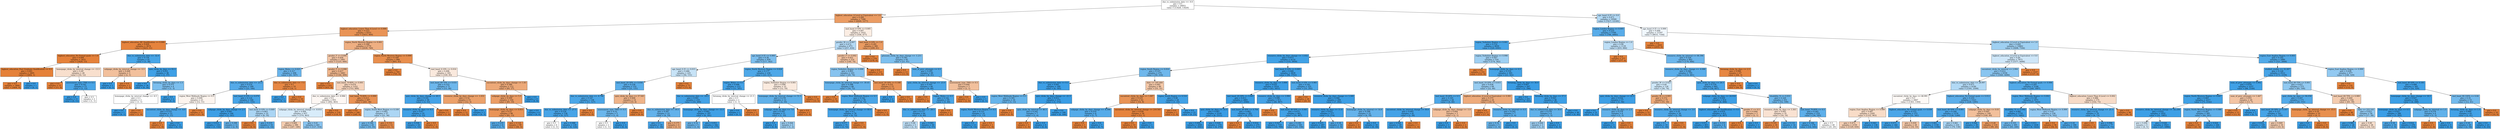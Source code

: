 digraph Tree {
node [shape=box, style="filled", color="black"] ;
0 [label="due_vs_submission_date <= -0.0\ngini = 0.5\nsamples = 26852\nvalue = [13426, 13426]", fillcolor="#e5813900"] ;
1 [label="highest_education_A Level or Equivalent <= 1.0\ngini = 0.289\nsamples = 7286\nvalue = [6009, 1277]", fillcolor="#e58139c9"] ;
0 -> 1 [labeldistance=2.5, labelangle=45, headlabel="True"] ;
2 [label="highest_education_Lower Than A Level <= 0.999\ngini = 0.223\nsamples = 6253\nvalue = [5453, 800]", fillcolor="#e58139da"] ;
1 -> 2 ;
3 [label="highest_education_HE Qualification <= 0.999\ngini = 0.029\nsamples = 3474\nvalue = [3423, 51]", fillcolor="#e58139fb"] ;
2 -> 3 ;
4 [label="highest_education_No Formal quals <= 1.0\ngini = 0.008\nsamples = 3433\nvalue = [3420, 13]", fillcolor="#e58139fe"] ;
3 -> 4 ;
5 [label="highest_education_Post Graduate Qualification <= 0.5\ngini = 0.001\nsamples = 3405\nvalue = [3404, 1]", fillcolor="#e58139ff"] ;
4 -> 5 ;
6 [label="gini = 0.0\nsamples = 3404\nvalue = [3404, 0]", fillcolor="#e58139ff"] ;
5 -> 6 ;
7 [label="gini = 0.0\nsamples = 1\nvalue = [0, 1]", fillcolor="#399de5ff"] ;
5 -> 7 ;
8 [label="homepage_clicks_by_interval_change <= -13.5\ngini = 0.49\nsamples = 28\nvalue = [16, 12]", fillcolor="#e5813940"] ;
4 -> 8 ;
9 [label="gini = 0.0\nsamples = 15\nvalue = [15, 0]", fillcolor="#e58139ff"] ;
8 -> 9 ;
10 [label="assessment_type_CMA <= 0.5\ngini = 0.142\nsamples = 13\nvalue = [1, 12]", fillcolor="#399de5ea"] ;
8 -> 10 ;
11 [label="gini = 0.0\nsamples = 11\nvalue = [0, 11]", fillcolor="#399de5ff"] ;
10 -> 11 ;
12 [label="gini = 0.5\nsamples = 2\nvalue = [1, 1]", fillcolor="#e5813900"] ;
10 -> 12 ;
13 [label="due_vs_submission_date <= -32.0\ngini = 0.136\nsamples = 41\nvalue = [3, 38]", fillcolor="#399de5eb"] ;
3 -> 13 ;
14 [label="subpage_clicks_by_interval_change <= -5.5\ngini = 0.444\nsamples = 3\nvalue = [2, 1]", fillcolor="#e581397f"] ;
13 -> 14 ;
15 [label="gini = 0.0\nsamples = 1\nvalue = [0, 1]", fillcolor="#399de5ff"] ;
14 -> 15 ;
16 [label="gini = 0.0\nsamples = 2\nvalue = [2, 0]", fillcolor="#e58139ff"] ;
14 -> 16 ;
17 [label="quiz_clicks_by_days <= 93.5\ngini = 0.051\nsamples = 38\nvalue = [1, 37]", fillcolor="#399de5f8"] ;
13 -> 17 ;
18 [label="gini = 0.0\nsamples = 34\nvalue = [0, 34]", fillcolor="#399de5ff"] ;
17 -> 18 ;
19 [label="forumng_clicks_by_days <= 1.5\ngini = 0.375\nsamples = 4\nvalue = [1, 3]", fillcolor="#399de5aa"] ;
17 -> 19 ;
20 [label="homepage_clicks_by_interval_change <= -6.5\ngini = 0.5\nsamples = 2\nvalue = [1, 1]", fillcolor="#e5813900"] ;
19 -> 20 ;
21 [label="gini = 0.0\nsamples = 1\nvalue = [0, 1]", fillcolor="#399de5ff"] ;
20 -> 21 ;
22 [label="gini = 0.0\nsamples = 1\nvalue = [1, 0]", fillcolor="#e58139ff"] ;
20 -> 22 ;
23 [label="gini = 0.0\nsamples = 2\nvalue = [0, 2]", fillcolor="#399de5ff"] ;
19 -> 23 ;
24 [label="region_North Western Region <= 0.001\ngini = 0.394\nsamples = 2779\nvalue = [2030, 749]", fillcolor="#e58139a1"] ;
2 -> 24 ;
25 [label="gender_F <= 0.004\ngini = 0.456\nsamples = 1891\nvalue = [1225, 666]", fillcolor="#e5813974"] ;
24 -> 25 ;
26 [label="region_Wales <= 0.025\ngini = 0.317\nsamples = 208\nvalue = [41, 167]", fillcolor="#399de5c0"] ;
25 -> 26 ;
27 [label="due_vs_submission_date <= -23.5\ngini = 0.214\nsamples = 189\nvalue = [23, 166]", fillcolor="#399de5dc"] ;
26 -> 27 ;
28 [label="region_West Midlands Region <= 0.5\ngini = 0.499\nsamples = 23\nvalue = [12, 11]", fillcolor="#e5813915"] ;
27 -> 28 ;
29 [label="oucontent_clicks_by_days_change <= -4.0\ngini = 0.153\nsamples = 12\nvalue = [1, 11]", fillcolor="#399de5e8"] ;
28 -> 29 ;
30 [label="gini = 0.0\nsamples = 1\nvalue = [1, 0]", fillcolor="#e58139ff"] ;
29 -> 30 ;
31 [label="gini = 0.0\nsamples = 11\nvalue = [0, 11]", fillcolor="#399de5ff"] ;
29 -> 31 ;
32 [label="gini = 0.0\nsamples = 11\nvalue = [11, 0]", fillcolor="#e58139ff"] ;
28 -> 32 ;
33 [label="imd_band_0-10% <= 0.078\ngini = 0.124\nsamples = 166\nvalue = [11, 155]", fillcolor="#399de5ed"] ;
27 -> 33 ;
34 [label="subpage_clicks_by_days_change <= 2.5\ngini = 0.041\nsamples = 144\nvalue = [3, 141]", fillcolor="#399de5fa"] ;
33 -> 34 ;
35 [label="gini = 0.015\nsamples = 133\nvalue = [1, 132]", fillcolor="#399de5fd"] ;
34 -> 35 ;
36 [label="gini = 0.298\nsamples = 11\nvalue = [2, 9]", fillcolor="#399de5c6"] ;
34 -> 36 ;
37 [label="imd_band_0-10% <= 0.849\ngini = 0.463\nsamples = 22\nvalue = [8, 14]", fillcolor="#399de56d"] ;
33 -> 37 ;
38 [label="gini = 0.0\nsamples = 6\nvalue = [6, 0]", fillcolor="#e58139ff"] ;
37 -> 38 ;
39 [label="gini = 0.219\nsamples = 16\nvalue = [2, 14]", fillcolor="#399de5db"] ;
37 -> 39 ;
40 [label="due_vs_submission_date <= -7.5\ngini = 0.1\nsamples = 19\nvalue = [18, 1]", fillcolor="#e58139f1"] ;
26 -> 40 ;
41 [label="gini = 0.0\nsamples = 1\nvalue = [0, 1]", fillcolor="#399de5ff"] ;
40 -> 41 ;
42 [label="gini = 0.0\nsamples = 18\nvalue = [18, 0]", fillcolor="#e58139ff"] ;
40 -> 42 ;
43 [label="gender_F <= 0.998\ngini = 0.417\nsamples = 1683\nvalue = [1184, 499]", fillcolor="#e5813994"] ;
25 -> 43 ;
44 [label="gini = 0.0\nsamples = 431\nvalue = [431, 0]", fillcolor="#e58139ff"] ;
43 -> 44 ;
45 [label="imd_band_70-80% <= 0.001\ngini = 0.479\nsamples = 1252\nvalue = [753, 499]", fillcolor="#e5813956"] ;
43 -> 45 ;
46 [label="due_vs_submission_date <= -0.984\ngini = 0.5\nsamples = 955\nvalue = [492, 463]", fillcolor="#e581390f"] ;
45 -> 46 ;
47 [label="subpage_clicks_by_interval_change <= -0.014\ngini = 0.494\nsamples = 837\nvalue = [374, 463]", fillcolor="#399de531"] ;
46 -> 47 ;
48 [label="gini = 0.469\nsamples = 396\nvalue = [247, 149]", fillcolor="#e5813965"] ;
47 -> 48 ;
49 [label="gini = 0.41\nsamples = 441\nvalue = [127, 314]", fillcolor="#399de598"] ;
47 -> 49 ;
50 [label="gini = 0.0\nsamples = 118\nvalue = [118, 0]", fillcolor="#e58139ff"] ;
46 -> 50 ;
51 [label="imd_band_70-80% <= 0.999\ngini = 0.213\nsamples = 297\nvalue = [261, 36]", fillcolor="#e58139dc"] ;
45 -> 51 ;
52 [label="gini = 0.0\nsamples = 240\nvalue = [240, 0]", fillcolor="#e58139ff"] ;
51 -> 52 ;
53 [label="region_South West Region <= 0.109\ngini = 0.465\nsamples = 57\nvalue = [21, 36]", fillcolor="#399de56a"] ;
51 -> 53 ;
54 [label="gini = 0.346\nsamples = 45\nvalue = [10, 35]", fillcolor="#399de5b6"] ;
53 -> 54 ;
55 [label="gini = 0.153\nsamples = 12\nvalue = [11, 1]", fillcolor="#e58139e8"] ;
53 -> 55 ;
56 [label="region_North Western Region <= 0.999\ngini = 0.169\nsamples = 888\nvalue = [805, 83]", fillcolor="#e58139e5"] ;
24 -> 56 ;
57 [label="gini = 0.0\nsamples = 705\nvalue = [705, 0]", fillcolor="#e58139ff"] ;
56 -> 57 ;
58 [label="imd_band_0-10% <= 0.016\ngini = 0.496\nsamples = 183\nvalue = [100, 83]", fillcolor="#e581392b"] ;
56 -> 58 ;
59 [label="imd_band_60-70% <= 0.031\ngini = 0.333\nsamples = 71\nvalue = [15, 56]", fillcolor="#399de5bb"] ;
58 -> 59 ;
60 [label="quiz_clicks_by_days_change <= 49.5\ngini = 0.101\nsamples = 56\nvalue = [3, 53]", fillcolor="#399de5f1"] ;
59 -> 60 ;
61 [label="resource_clicks_by_days <= 9.5\ngini = 0.07\nsamples = 55\nvalue = [2, 53]", fillcolor="#399de5f5"] ;
60 -> 61 ;
62 [label="gini = 0.036\nsamples = 54\nvalue = [1, 53]", fillcolor="#399de5fa"] ;
61 -> 62 ;
63 [label="gini = 0.0\nsamples = 1\nvalue = [1, 0]", fillcolor="#e58139ff"] ;
61 -> 63 ;
64 [label="gini = 0.0\nsamples = 1\nvalue = [1, 0]", fillcolor="#e58139ff"] ;
60 -> 64 ;
65 [label="resource_clicks_by_days_change <= -1.031\ngini = 0.32\nsamples = 15\nvalue = [12, 3]", fillcolor="#e58139bf"] ;
59 -> 65 ;
66 [label="gini = 0.0\nsamples = 12\nvalue = [12, 0]", fillcolor="#e58139ff"] ;
65 -> 66 ;
67 [label="gini = 0.0\nsamples = 3\nvalue = [0, 3]", fillcolor="#399de5ff"] ;
65 -> 67 ;
68 [label="oucontent_clicks_by_days_change <= 1.83\ngini = 0.366\nsamples = 112\nvalue = [85, 27]", fillcolor="#e58139ae"] ;
58 -> 68 ;
69 [label="subpage_clicks_by_days <= 5.5\ngini = 0.299\nsamples = 104\nvalue = [85, 19]", fillcolor="#e58139c6"] ;
68 -> 69 ;
70 [label="homepage_clicks_by_days <= 0.015\ngini = 0.23\nsamples = 98\nvalue = [85, 13]", fillcolor="#e58139d8"] ;
69 -> 70 ;
71 [label="gini = 0.219\nsamples = 8\nvalue = [1, 7]", fillcolor="#399de5db"] ;
70 -> 71 ;
72 [label="gini = 0.124\nsamples = 90\nvalue = [84, 6]", fillcolor="#e58139ed"] ;
70 -> 72 ;
73 [label="gini = 0.0\nsamples = 6\nvalue = [0, 6]", fillcolor="#399de5ff"] ;
69 -> 73 ;
74 [label="gini = 0.0\nsamples = 8\nvalue = [0, 8]", fillcolor="#399de5ff"] ;
68 -> 74 ;
75 [label="imd_band_0-10% <= 0.005\ngini = 0.497\nsamples = 1033\nvalue = [556, 477]", fillcolor="#e5813924"] ;
1 -> 75 ;
76 [label="gender_M <= 0.007\ngini = 0.472\nsamples = 673\nvalue = [257, 416]", fillcolor="#399de561"] ;
75 -> 76 ;
77 [label="age_band_0-35 <= 0.995\ngini = 0.38\nsamples = 459\nvalue = [117, 342]", fillcolor="#399de5a8"] ;
76 -> 77 ;
78 [label="age_band_0-35 <= 0.015\ngini = 0.486\nsamples = 225\nvalue = [94, 131]", fillcolor="#399de548"] ;
77 -> 78 ;
79 [label="imd_band_20-30% <= 0.056\ngini = 0.238\nsamples = 152\nvalue = [21, 131]", fillcolor="#399de5d6"] ;
78 -> 79 ;
80 [label="due_vs_submission_date <= -0.794\ngini = 0.147\nsamples = 138\nvalue = [11, 127]", fillcolor="#399de5e9"] ;
79 -> 80 ;
81 [label="due_vs_submission_date <= -27.5\ngini = 0.124\nsamples = 136\nvalue = [9, 127]", fillcolor="#399de5ed"] ;
80 -> 81 ;
82 [label="gini = 0.5\nsamples = 6\nvalue = [3, 3]", fillcolor="#e5813900"] ;
81 -> 82 ;
83 [label="gini = 0.088\nsamples = 130\nvalue = [6, 124]", fillcolor="#399de5f3"] ;
81 -> 83 ;
84 [label="gini = 0.0\nsamples = 2\nvalue = [2, 0]", fillcolor="#e58139ff"] ;
80 -> 84 ;
85 [label="quiz_clicks_by_days <= 37.545\ngini = 0.408\nsamples = 14\nvalue = [10, 4]", fillcolor="#e5813999"] ;
79 -> 85 ;
86 [label="assessment_type_TMA <= 0.5\ngini = 0.32\nsamples = 5\nvalue = [1, 4]", fillcolor="#399de5bf"] ;
85 -> 86 ;
87 [label="gini = 0.5\nsamples = 2\nvalue = [1, 1]", fillcolor="#e5813900"] ;
86 -> 87 ;
88 [label="gini = 0.0\nsamples = 3\nvalue = [0, 3]", fillcolor="#399de5ff"] ;
86 -> 88 ;
89 [label="gini = 0.0\nsamples = 9\nvalue = [9, 0]", fillcolor="#e58139ff"] ;
85 -> 89 ;
90 [label="gini = 0.0\nsamples = 73\nvalue = [73, 0]", fillcolor="#e58139ff"] ;
78 -> 90 ;
91 [label="region_North Western Region <= 0.024\ngini = 0.177\nsamples = 234\nvalue = [23, 211]", fillcolor="#399de5e3"] ;
77 -> 91 ;
92 [label="region_Wales <= 0.5\ngini = 0.098\nsamples = 212\nvalue = [11, 201]", fillcolor="#399de5f1"] ;
91 -> 92 ;
93 [label="due_vs_submission_date <= -16.5\ngini = 0.091\nsamples = 210\nvalue = [10, 200]", fillcolor="#399de5f2"] ;
92 -> 93 ;
94 [label="due_vs_submission_date <= -19.5\ngini = 0.287\nsamples = 23\nvalue = [4, 19]", fillcolor="#399de5c9"] ;
93 -> 94 ;
95 [label="gini = 0.1\nsamples = 19\nvalue = [1, 18]", fillcolor="#399de5f1"] ;
94 -> 95 ;
96 [label="gini = 0.375\nsamples = 4\nvalue = [3, 1]", fillcolor="#e58139aa"] ;
94 -> 96 ;
97 [label="homepage_clicks_by_days_change <= -13.5\ngini = 0.062\nsamples = 187\nvalue = [6, 181]", fillcolor="#399de5f7"] ;
93 -> 97 ;
98 [label="gini = 0.32\nsamples = 5\nvalue = [1, 4]", fillcolor="#399de5bf"] ;
97 -> 98 ;
99 [label="gini = 0.053\nsamples = 182\nvalue = [5, 177]", fillcolor="#399de5f8"] ;
97 -> 99 ;
100 [label="forumng_clicks_by_interval_change <= 21.5\ngini = 0.5\nsamples = 2\nvalue = [1, 1]", fillcolor="#e5813900"] ;
92 -> 100 ;
101 [label="gini = 0.0\nsamples = 1\nvalue = [0, 1]", fillcolor="#399de5ff"] ;
100 -> 101 ;
102 [label="gini = 0.0\nsamples = 1\nvalue = [1, 0]", fillcolor="#e58139ff"] ;
100 -> 102 ;
103 [label="region_Yorkshire Region <= 0.001\ngini = 0.496\nsamples = 22\nvalue = [12, 10]", fillcolor="#e581392a"] ;
91 -> 103 ;
104 [label="homepage_clicks_by_interval_change <= 51.5\ngini = 0.278\nsamples = 12\nvalue = [2, 10]", fillcolor="#399de5cc"] ;
103 -> 104 ;
105 [label="subpage_clicks_by_days <= 7.0\ngini = 0.165\nsamples = 11\nvalue = [1, 10]", fillcolor="#399de5e6"] ;
104 -> 105 ;
106 [label="gini = 0.0\nsamples = 8\nvalue = [0, 8]", fillcolor="#399de5ff"] ;
105 -> 106 ;
107 [label="gini = 0.444\nsamples = 3\nvalue = [1, 2]", fillcolor="#399de57f"] ;
105 -> 107 ;
108 [label="gini = 0.0\nsamples = 1\nvalue = [1, 0]", fillcolor="#e58139ff"] ;
104 -> 108 ;
109 [label="gini = 0.0\nsamples = 10\nvalue = [10, 0]", fillcolor="#e58139ff"] ;
103 -> 109 ;
110 [label="gender_F <= 0.002\ngini = 0.452\nsamples = 214\nvalue = [140, 74]", fillcolor="#e5813978"] ;
76 -> 110 ;
111 [label="region_Yorkshire Region <= 0.006\ngini = 0.405\nsamples = 103\nvalue = [29, 74]", fillcolor="#399de59b"] ;
110 -> 111 ;
112 [label="homepage_clicks_by_interval_change <= -30.45\ngini = 0.298\nsamples = 88\nvalue = [16, 72]", fillcolor="#399de5c6"] ;
111 -> 112 ;
113 [label="gini = 0.0\nsamples = 10\nvalue = [10, 0]", fillcolor="#e58139ff"] ;
112 -> 113 ;
114 [label="region_West Midlands Region <= 0.5\ngini = 0.142\nsamples = 78\nvalue = [6, 72]", fillcolor="#399de5ea"] ;
112 -> 114 ;
115 [label="homepage_clicks_by_interval_change <= 60.0\ngini = 0.1\nsamples = 76\nvalue = [4, 72]", fillcolor="#399de5f1"] ;
114 -> 115 ;
116 [label="gini = 0.077\nsamples = 75\nvalue = [3, 72]", fillcolor="#399de5f4"] ;
115 -> 116 ;
117 [label="gini = 0.0\nsamples = 1\nvalue = [1, 0]", fillcolor="#e58139ff"] ;
115 -> 117 ;
118 [label="gini = 0.0\nsamples = 2\nvalue = [2, 0]", fillcolor="#e58139ff"] ;
114 -> 118 ;
119 [label="imd_band_20-30% <= 0.188\ngini = 0.231\nsamples = 15\nvalue = [13, 2]", fillcolor="#e58139d8"] ;
111 -> 119 ;
120 [label="gini = 0.0\nsamples = 2\nvalue = [0, 2]", fillcolor="#399de5ff"] ;
119 -> 120 ;
121 [label="gini = 0.0\nsamples = 13\nvalue = [13, 0]", fillcolor="#e58139ff"] ;
119 -> 121 ;
122 [label="gini = 0.0\nsamples = 111\nvalue = [111, 0]", fillcolor="#e58139ff"] ;
110 -> 122 ;
123 [label="imd_band_0-10% <= 1.0\ngini = 0.281\nsamples = 360\nvalue = [299, 61]", fillcolor="#e58139cb"] ;
75 -> 123 ;
124 [label="gini = 0.0\nsamples = 278\nvalue = [278, 0]", fillcolor="#e58139ff"] ;
123 -> 124 ;
125 [label="glossary_clicks_by_days_change <= -1.211\ngini = 0.381\nsamples = 82\nvalue = [21, 61]", fillcolor="#399de5a7"] ;
123 -> 125 ;
126 [label="gini = 0.0\nsamples = 13\nvalue = [13, 0]", fillcolor="#e58139ff"] ;
125 -> 126 ;
127 [label="num_of_prev_attempts <= 0.5\ngini = 0.205\nsamples = 69\nvalue = [8, 61]", fillcolor="#399de5de"] ;
125 -> 127 ;
128 [label="quiz_clicks_by_interval_change <= -23.0\ngini = 0.165\nsamples = 66\nvalue = [6, 60]", fillcolor="#399de5e6"] ;
127 -> 128 ;
129 [label="gini = 0.0\nsamples = 1\nvalue = [1, 0]", fillcolor="#e58139ff"] ;
128 -> 129 ;
130 [label="region_Wales <= 0.5\ngini = 0.142\nsamples = 65\nvalue = [5, 60]", fillcolor="#399de5ea"] ;
128 -> 130 ;
131 [label="due_vs_submission_date <= -26.5\ngini = 0.117\nsamples = 64\nvalue = [4, 60]", fillcolor="#399de5ee"] ;
130 -> 131 ;
132 [label="gini = 0.48\nsamples = 5\nvalue = [2, 3]", fillcolor="#399de555"] ;
131 -> 132 ;
133 [label="gini = 0.065\nsamples = 59\nvalue = [2, 57]", fillcolor="#399de5f6"] ;
131 -> 133 ;
134 [label="gini = 0.0\nsamples = 1\nvalue = [1, 0]", fillcolor="#e58139ff"] ;
130 -> 134 ;
135 [label="assessment_type_TMA <= 0.5\ngini = 0.444\nsamples = 3\nvalue = [2, 1]", fillcolor="#e581397f"] ;
127 -> 135 ;
136 [label="gini = 0.0\nsamples = 2\nvalue = [2, 0]", fillcolor="#e58139ff"] ;
135 -> 136 ;
137 [label="gini = 0.0\nsamples = 1\nvalue = [0, 1]", fillcolor="#399de5ff"] ;
135 -> 137 ;
138 [label="age_band_0-35 <= 0.0\ngini = 0.471\nsamples = 19566\nvalue = [7417, 12149]", fillcolor="#399de563"] ;
0 -> 138 [labeldistance=2.5, labelangle=-45, headlabel="False"] ;
139 [label="region_London Region <= 0.005\ngini = 0.235\nsamples = 5769\nvalue = [784, 4985]", fillcolor="#399de5d7"] ;
138 -> 139 ;
140 [label="region_Yorkshire Region <= 0.001\ngini = 0.132\nsamples = 4630\nvalue = [329, 4301]", fillcolor="#399de5eb"] ;
139 -> 140 ;
141 [label="resource_clicks_by_days_change <= -1.032\ngini = 0.073\nsamples = 4114\nvalue = [155, 3959]", fillcolor="#399de5f5"] ;
140 -> 141 ;
142 [label="region_South Region <= 0.016\ngini = 0.337\nsamples = 275\nvalue = [59, 216]", fillcolor="#399de5b9"] ;
141 -> 142 ;
143 [label="due_vs_submission_date <= 0.5\ngini = 0.041\nsamples = 189\nvalue = [4, 185]", fillcolor="#399de5f9"] ;
142 -> 143 ;
144 [label="region_West Midlands Region <= 0.5\ngini = 0.305\nsamples = 16\nvalue = [3, 13]", fillcolor="#399de5c4"] ;
143 -> 144 ;
145 [label="region_North Western Region <= 0.5\ngini = 0.133\nsamples = 14\nvalue = [1, 13]", fillcolor="#399de5eb"] ;
144 -> 145 ;
146 [label="gini = 0.0\nsamples = 13\nvalue = [0, 13]", fillcolor="#399de5ff"] ;
145 -> 146 ;
147 [label="gini = 0.0\nsamples = 1\nvalue = [1, 0]", fillcolor="#e58139ff"] ;
145 -> 147 ;
148 [label="gini = 0.0\nsamples = 2\nvalue = [2, 0]", fillcolor="#e58139ff"] ;
144 -> 148 ;
149 [label="quiz_clicks_by_days_change <= -21.5\ngini = 0.011\nsamples = 173\nvalue = [1, 172]", fillcolor="#399de5fe"] ;
143 -> 149 ;
150 [label="quiz_clicks_by_interval <= 46.5\ngini = 0.245\nsamples = 7\nvalue = [1, 6]", fillcolor="#399de5d4"] ;
149 -> 150 ;
151 [label="gini = 0.0\nsamples = 1\nvalue = [1, 0]", fillcolor="#e58139ff"] ;
150 -> 151 ;
152 [label="gini = 0.0\nsamples = 6\nvalue = [0, 6]", fillcolor="#399de5ff"] ;
150 -> 152 ;
153 [label="gini = 0.0\nsamples = 166\nvalue = [0, 166]", fillcolor="#399de5ff"] ;
149 -> 153 ;
154 [label="date <= 165.444\ngini = 0.461\nsamples = 86\nvalue = [55, 31]", fillcolor="#e581396f"] ;
142 -> 154 ;
155 [label="oucontent_clicks_by_days <= 1.007\ngini = 0.225\nsamples = 62\nvalue = [54, 8]", fillcolor="#e58139d9"] ;
154 -> 155 ;
156 [label="subpage_clicks_by_days_change <= -6.596\ngini = 0.219\nsamples = 8\nvalue = [1, 7]", fillcolor="#399de5db"] ;
155 -> 156 ;
157 [label="gini = 0.0\nsamples = 1\nvalue = [1, 0]", fillcolor="#e58139ff"] ;
156 -> 157 ;
158 [label="gini = 0.0\nsamples = 7\nvalue = [0, 7]", fillcolor="#399de5ff"] ;
156 -> 158 ;
159 [label="oucontent_clicks_by_interval_change <= 210.541\ngini = 0.036\nsamples = 54\nvalue = [53, 1]", fillcolor="#e58139fa"] ;
155 -> 159 ;
160 [label="gini = 0.0\nsamples = 53\nvalue = [53, 0]", fillcolor="#e58139ff"] ;
159 -> 160 ;
161 [label="gini = 0.0\nsamples = 1\nvalue = [0, 1]", fillcolor="#399de5ff"] ;
159 -> 161 ;
162 [label="region_South Region <= 0.516\ngini = 0.08\nsamples = 24\nvalue = [1, 23]", fillcolor="#399de5f4"] ;
154 -> 162 ;
163 [label="gini = 0.0\nsamples = 1\nvalue = [1, 0]", fillcolor="#e58139ff"] ;
162 -> 163 ;
164 [label="gini = 0.0\nsamples = 23\nvalue = [0, 23]", fillcolor="#399de5ff"] ;
162 -> 164 ;
165 [label="imd_band_0-10% <= 0.005\ngini = 0.049\nsamples = 3839\nvalue = [96, 3743]", fillcolor="#399de5f8"] ;
141 -> 165 ;
166 [label="resource_clicks_by_days <= 3.006\ngini = 0.035\nsamples = 3514\nvalue = [63, 3451]", fillcolor="#399de5fa"] ;
165 -> 166 ;
167 [label="imd_band_20-30% <= 0.005\ngini = 0.013\nsamples = 2601\nvalue = [17, 2584]", fillcolor="#399de5fd"] ;
166 -> 167 ;
168 [label="quiz_clicks_by_days <= 33.5\ngini = 0.007\nsamples = 2319\nvalue = [8, 2311]", fillcolor="#399de5fe"] ;
167 -> 168 ;
169 [label="gini = 0.004\nsamples = 2045\nvalue = [4, 2041]", fillcolor="#399de5ff"] ;
168 -> 169 ;
170 [label="gini = 0.029\nsamples = 274\nvalue = [4, 270]", fillcolor="#399de5fb"] ;
168 -> 170 ;
171 [label="imd_band_20-30% <= 0.704\ngini = 0.062\nsamples = 282\nvalue = [9, 273]", fillcolor="#399de5f7"] ;
167 -> 171 ;
172 [label="gini = 0.0\nsamples = 7\nvalue = [7, 0]", fillcolor="#e58139ff"] ;
171 -> 172 ;
173 [label="gini = 0.014\nsamples = 275\nvalue = [2, 273]", fillcolor="#399de5fd"] ;
171 -> 173 ;
174 [label="resource_clicks_by_days <= 3.996\ngini = 0.096\nsamples = 913\nvalue = [46, 867]", fillcolor="#399de5f1"] ;
166 -> 174 ;
175 [label="gini = 0.0\nsamples = 11\nvalue = [11, 0]", fillcolor="#e58139ff"] ;
174 -> 175 ;
176 [label="imd_band_40-50% <= 0.045\ngini = 0.075\nsamples = 902\nvalue = [35, 867]", fillcolor="#399de5f5"] ;
174 -> 176 ;
177 [label="gini = 0.027\nsamples = 719\nvalue = [10, 709]", fillcolor="#399de5fb"] ;
176 -> 177 ;
178 [label="gini = 0.236\nsamples = 183\nvalue = [25, 158]", fillcolor="#399de5d7"] ;
176 -> 178 ;
179 [label="imd_band_0-10% <= 0.985\ngini = 0.182\nsamples = 325\nvalue = [33, 292]", fillcolor="#399de5e2"] ;
165 -> 179 ;
180 [label="gini = 0.0\nsamples = 26\nvalue = [26, 0]", fillcolor="#e58139ff"] ;
179 -> 180 ;
181 [label="resource_clicks_by_days_change <= 3.309\ngini = 0.046\nsamples = 299\nvalue = [7, 292]", fillcolor="#399de5f9"] ;
179 -> 181 ;
182 [label="resource_clicks_by_days <= 11.0\ngini = 0.021\nsamples = 277\nvalue = [3, 274]", fillcolor="#399de5fc"] ;
181 -> 182 ;
183 [label="gini = 0.015\nsamples = 267\nvalue = [2, 265]", fillcolor="#399de5fd"] ;
182 -> 183 ;
184 [label="gini = 0.18\nsamples = 10\nvalue = [1, 9]", fillcolor="#399de5e3"] ;
182 -> 184 ;
185 [label="homepage_clicks_by_interval <= 14.0\ngini = 0.298\nsamples = 22\nvalue = [4, 18]", fillcolor="#399de5c6"] ;
181 -> 185 ;
186 [label="gini = 0.0\nsamples = 4\nvalue = [4, 0]", fillcolor="#e58139ff"] ;
185 -> 186 ;
187 [label="gini = 0.0\nsamples = 18\nvalue = [0, 18]", fillcolor="#399de5ff"] ;
185 -> 187 ;
188 [label="region_Yorkshire Region <= 0.998\ngini = 0.447\nsamples = 516\nvalue = [174, 342]", fillcolor="#399de57d"] ;
140 -> 188 ;
189 [label="gini = 0.0\nsamples = 151\nvalue = [151, 0]", fillcolor="#e58139ff"] ;
188 -> 189 ;
190 [label="homepage_clicks_by_days <= 0.5\ngini = 0.118\nsamples = 365\nvalue = [23, 342]", fillcolor="#399de5ee"] ;
188 -> 190 ;
191 [label="imd_band_10-20% <= 0.015\ngini = 0.438\nsamples = 68\nvalue = [22, 46]", fillcolor="#399de585"] ;
190 -> 191 ;
192 [label="imd_band_30-40% <= 0.5\ngini = 0.165\nsamples = 44\nvalue = [4, 40]", fillcolor="#399de5e6"] ;
191 -> 192 ;
193 [label="oucontent_clicks_by_interval_change <= 50.0\ngini = 0.093\nsamples = 41\nvalue = [2, 39]", fillcolor="#399de5f2"] ;
192 -> 193 ;
194 [label="gini = 0.049\nsamples = 40\nvalue = [1, 39]", fillcolor="#399de5f8"] ;
193 -> 194 ;
195 [label="gini = 0.0\nsamples = 1\nvalue = [1, 0]", fillcolor="#e58139ff"] ;
193 -> 195 ;
196 [label="subpage_clicks_by_days_change <= -1.0\ngini = 0.444\nsamples = 3\nvalue = [2, 1]", fillcolor="#e581397f"] ;
192 -> 196 ;
197 [label="gini = 0.0\nsamples = 1\nvalue = [0, 1]", fillcolor="#399de5ff"] ;
196 -> 197 ;
198 [label="gini = 0.0\nsamples = 2\nvalue = [2, 0]", fillcolor="#e58139ff"] ;
196 -> 198 ;
199 [label="highest_education_A Level or Equivalent <= 0.981\ngini = 0.375\nsamples = 24\nvalue = [18, 6]", fillcolor="#e58139aa"] ;
191 -> 199 ;
200 [label="gini = 0.0\nsamples = 17\nvalue = [17, 0]", fillcolor="#e58139ff"] ;
199 -> 200 ;
201 [label="resource_clicks_by_interval <= 0.5\ngini = 0.245\nsamples = 7\nvalue = [1, 6]", fillcolor="#399de5d4"] ;
199 -> 201 ;
202 [label="gini = 0.32\nsamples = 5\nvalue = [1, 4]", fillcolor="#399de5bf"] ;
201 -> 202 ;
203 [label="gini = 0.0\nsamples = 2\nvalue = [0, 2]", fillcolor="#399de5ff"] ;
201 -> 203 ;
204 [label="forumng_clicks_by_days <= 34.0\ngini = 0.007\nsamples = 297\nvalue = [1, 296]", fillcolor="#399de5fe"] ;
190 -> 204 ;
205 [label="gini = 0.0\nsamples = 251\nvalue = [0, 251]", fillcolor="#399de5ff"] ;
204 -> 205 ;
206 [label="forumng_clicks_by_days <= 37.5\ngini = 0.043\nsamples = 46\nvalue = [1, 45]", fillcolor="#399de5f9"] ;
204 -> 206 ;
207 [label="due_vs_submission_date <= 30.0\ngini = 0.278\nsamples = 6\nvalue = [1, 5]", fillcolor="#399de5cc"] ;
206 -> 207 ;
208 [label="gini = 0.444\nsamples = 3\nvalue = [1, 2]", fillcolor="#399de57f"] ;
207 -> 208 ;
209 [label="gini = 0.0\nsamples = 3\nvalue = [0, 3]", fillcolor="#399de5ff"] ;
207 -> 209 ;
210 [label="gini = 0.0\nsamples = 40\nvalue = [0, 40]", fillcolor="#399de5ff"] ;
206 -> 210 ;
211 [label="region_London Region <= 1.0\ngini = 0.48\nsamples = 1139\nvalue = [455, 684]", fillcolor="#399de555"] ;
139 -> 211 ;
212 [label="gini = 0.0\nsamples = 277\nvalue = [277, 0]", fillcolor="#e58139ff"] ;
211 -> 212 ;
213 [label="resource_clicks_by_interval <= 66.394\ngini = 0.328\nsamples = 862\nvalue = [178, 684]", fillcolor="#399de5bd"] ;
211 -> 213 ;
214 [label="resource_clicks_by_days_change <= -0.088\ngini = 0.246\nsamples = 795\nvalue = [114, 681]", fillcolor="#399de5d4"] ;
213 -> 214 ;
215 [label="gender_M <= 0.023\ngini = 0.49\nsamples = 130\nvalue = [56, 74]", fillcolor="#399de53e"] ;
214 -> 215 ;
216 [label="quiz_clicks_by_days_change <= 22.5\ngini = 0.034\nsamples = 57\nvalue = [1, 56]", fillcolor="#399de5fa"] ;
215 -> 216 ;
217 [label="gini = 0.0\nsamples = 51\nvalue = [0, 51]", fillcolor="#399de5ff"] ;
216 -> 217 ;
218 [label="resource_clicks_by_days <= 2.5\ngini = 0.278\nsamples = 6\nvalue = [1, 5]", fillcolor="#399de5cc"] ;
216 -> 218 ;
219 [label="gini = 0.0\nsamples = 5\nvalue = [0, 5]", fillcolor="#399de5ff"] ;
218 -> 219 ;
220 [label="gini = 0.0\nsamples = 1\nvalue = [1, 0]", fillcolor="#e58139ff"] ;
218 -> 220 ;
221 [label="gender_M <= 0.995\ngini = 0.372\nsamples = 73\nvalue = [55, 18]", fillcolor="#e58139ac"] ;
215 -> 221 ;
222 [label="gini = 0.0\nsamples = 53\nvalue = [53, 0]", fillcolor="#e58139ff"] ;
221 -> 222 ;
223 [label="resource_clicks_by_interval_change <= 3.0\ngini = 0.18\nsamples = 20\nvalue = [2, 18]", fillcolor="#399de5e3"] ;
221 -> 223 ;
224 [label="gini = 0.1\nsamples = 19\nvalue = [1, 18]", fillcolor="#399de5f1"] ;
223 -> 224 ;
225 [label="gini = 0.0\nsamples = 1\nvalue = [1, 0]", fillcolor="#e58139ff"] ;
223 -> 225 ;
226 [label="quiz_clicks_by_days <= 24.5\ngini = 0.159\nsamples = 665\nvalue = [58, 607]", fillcolor="#399de5e7"] ;
214 -> 226 ;
227 [label="subpage_clicks_by_days <= 24.918\ngini = 0.029\nsamples = 414\nvalue = [6, 408]", fillcolor="#399de5fb"] ;
226 -> 227 ;
228 [label="highest_education_HE Qualification <= 0.5\ngini = 0.019\nsamples = 411\nvalue = [4, 407]", fillcolor="#399de5fc"] ;
227 -> 228 ;
229 [label="gini = 0.015\nsamples = 403\nvalue = [3, 400]", fillcolor="#399de5fd"] ;
228 -> 229 ;
230 [label="gini = 0.219\nsamples = 8\nvalue = [1, 7]", fillcolor="#399de5db"] ;
228 -> 230 ;
231 [label="gender_F <= 0.5\ngini = 0.444\nsamples = 3\nvalue = [2, 1]", fillcolor="#e581397f"] ;
227 -> 231 ;
232 [label="gini = 0.0\nsamples = 2\nvalue = [2, 0]", fillcolor="#e58139ff"] ;
231 -> 232 ;
233 [label="gini = 0.0\nsamples = 1\nvalue = [0, 1]", fillcolor="#399de5ff"] ;
231 -> 233 ;
234 [label="disability_N <= 0.931\ngini = 0.329\nsamples = 251\nvalue = [52, 199]", fillcolor="#399de5bc"] ;
226 -> 234 ;
235 [label="resource_clicks_by_days <= 3.363\ngini = 0.492\nsamples = 32\nvalue = [18, 14]", fillcolor="#e5813939"] ;
234 -> 235 ;
236 [label="gini = 0.105\nsamples = 18\nvalue = [17, 1]", fillcolor="#e58139f0"] ;
235 -> 236 ;
237 [label="gini = 0.133\nsamples = 14\nvalue = [1, 13]", fillcolor="#399de5eb"] ;
235 -> 237 ;
238 [label="imd_band_70-80% <= 0.5\ngini = 0.262\nsamples = 219\nvalue = [34, 185]", fillcolor="#399de5d0"] ;
234 -> 238 ;
239 [label="gini = 0.144\nsamples = 179\nvalue = [14, 165]", fillcolor="#399de5e9"] ;
238 -> 239 ;
240 [label="gini = 0.5\nsamples = 40\nvalue = [20, 20]", fillcolor="#e5813900"] ;
238 -> 240 ;
241 [label="forumng_clicks_by_days <= 2.5\ngini = 0.086\nsamples = 67\nvalue = [64, 3]", fillcolor="#e58139f3"] ;
213 -> 241 ;
242 [label="gini = 0.0\nsamples = 64\nvalue = [64, 0]", fillcolor="#e58139ff"] ;
241 -> 242 ;
243 [label="gini = 0.0\nsamples = 3\nvalue = [0, 3]", fillcolor="#399de5ff"] ;
241 -> 243 ;
244 [label="age_band_0-35 <= 0.999\ngini = 0.499\nsamples = 13797\nvalue = [6633, 7164]", fillcolor="#399de513"] ;
138 -> 244 ;
245 [label="gini = 0.0\nsamples = 2935\nvalue = [2935, 0]", fillcolor="#e58139ff"] ;
244 -> 245 ;
246 [label="highest_education_A Level or Equivalent <= 1.0\ngini = 0.449\nsamples = 10862\nvalue = [3698, 7164]", fillcolor="#399de57b"] ;
244 -> 246 ;
247 [label="highest_education_A Level or Equivalent <= 0.0\ngini = 0.49\nsamples = 7873\nvalue = [3377, 4496]", fillcolor="#399de53f"] ;
246 -> 247 ;
248 [label="oucontent_clicks_by_interval <= 2.994\ngini = 0.412\nsamples = 6336\nvalue = [1840, 4496]", fillcolor="#399de597"] ;
247 -> 248 ;
249 [label="due_vs_submission_date <= 28.997\ngini = 0.471\nsamples = 4190\nvalue = [1591, 2599]", fillcolor="#399de563"] ;
248 -> 249 ;
250 [label="oucontent_clicks_by_days <= 46.991\ngini = 0.5\nsamples = 2667\nvalue = [1363, 1304]", fillcolor="#e581390b"] ;
249 -> 250 ;
251 [label="region_East Anglian Region <= 0.999\ngini = 0.487\nsamples = 2295\nvalue = [1332, 963]", fillcolor="#e5813947"] ;
250 -> 251 ;
252 [label="gini = 0.473\nsamples = 2159\nvalue = [1329, 830]", fillcolor="#e5813960"] ;
251 -> 252 ;
253 [label="gini = 0.043\nsamples = 136\nvalue = [3, 133]", fillcolor="#399de5f9"] ;
251 -> 253 ;
254 [label="highest_education_No Formal quals <= 0.039\ngini = 0.153\nsamples = 372\nvalue = [31, 341]", fillcolor="#399de5e8"] ;
250 -> 254 ;
255 [label="gini = 0.073\nsamples = 344\nvalue = [13, 331]", fillcolor="#399de5f5"] ;
254 -> 255 ;
256 [label="gini = 0.459\nsamples = 28\nvalue = [18, 10]", fillcolor="#e5813971"] ;
254 -> 256 ;
257 [label="highest_education_No Formal quals <= 0.012\ngini = 0.255\nsamples = 1523\nvalue = [228, 1295]", fillcolor="#399de5d2"] ;
249 -> 257 ;
258 [label="imd_band_40-50% <= 0.001\ngini = 0.169\nsamples = 1374\nvalue = [128, 1246]", fillcolor="#399de5e5"] ;
257 -> 258 ;
259 [label="gini = 0.083\nsamples = 1158\nvalue = [50, 1108]", fillcolor="#399de5f3"] ;
258 -> 259 ;
260 [label="gini = 0.461\nsamples = 216\nvalue = [78, 138]", fillcolor="#399de56f"] ;
258 -> 260 ;
261 [label="subpage_clicks_by_days <= 0.03\ngini = 0.441\nsamples = 149\nvalue = [100, 49]", fillcolor="#e5813982"] ;
257 -> 261 ;
262 [label="gini = 0.064\nsamples = 30\nvalue = [1, 29]", fillcolor="#399de5f6"] ;
261 -> 262 ;
263 [label="gini = 0.28\nsamples = 119\nvalue = [99, 20]", fillcolor="#e58139cb"] ;
261 -> 263 ;
264 [label="highest_education_No Formal quals <= 0.006\ngini = 0.205\nsamples = 2146\nvalue = [249, 1897]", fillcolor="#399de5de"] ;
248 -> 264 ;
265 [label="region_West Midlands Region <= 0.002\ngini = 0.138\nsamples = 1971\nvalue = [147, 1824]", fillcolor="#399de5ea"] ;
264 -> 265 ;
266 [label="disability_N <= 0.992\ngini = 0.081\nsamples = 1735\nvalue = [73, 1662]", fillcolor="#399de5f4"] ;
265 -> 266 ;
267 [label="gini = 0.335\nsamples = 305\nvalue = [65, 240]", fillcolor="#399de5ba"] ;
266 -> 267 ;
268 [label="gini = 0.011\nsamples = 1430\nvalue = [8, 1422]", fillcolor="#399de5fe"] ;
266 -> 268 ;
269 [label="region_West Midlands Region <= 0.999\ngini = 0.43\nsamples = 236\nvalue = [74, 162]", fillcolor="#399de58b"] ;
265 -> 269 ;
270 [label="gini = 0.0\nsamples = 56\nvalue = [56, 0]", fillcolor="#e58139ff"] ;
269 -> 270 ;
271 [label="gini = 0.18\nsamples = 180\nvalue = [18, 162]", fillcolor="#399de5e3"] ;
269 -> 271 ;
272 [label="highest_education_Lower Than A Level <= 0.002\ngini = 0.486\nsamples = 175\nvalue = [102, 73]", fillcolor="#e5813948"] ;
264 -> 272 ;
273 [label="resource_clicks_by_interval_change <= -21.5\ngini = 0.14\nsamples = 79\nvalue = [6, 73]", fillcolor="#399de5ea"] ;
272 -> 273 ;
274 [label="gini = 0.0\nsamples = 2\nvalue = [2, 0]", fillcolor="#e58139ff"] ;
273 -> 274 ;
275 [label="gini = 0.098\nsamples = 77\nvalue = [4, 73]", fillcolor="#399de5f1"] ;
273 -> 275 ;
276 [label="gini = 0.0\nsamples = 96\nvalue = [96, 0]", fillcolor="#e58139ff"] ;
272 -> 276 ;
277 [label="gini = 0.0\nsamples = 1537\nvalue = [1537, 0]", fillcolor="#e58139ff"] ;
247 -> 277 ;
278 [label="region_East Anglian Region <= 0.003\ngini = 0.192\nsamples = 2989\nvalue = [321, 2668]", fillcolor="#399de5e0"] ;
246 -> 278 ;
279 [label="studied_credits <= 32.267\ngini = 0.128\nsamples = 2512\nvalue = [173, 2339]", fillcolor="#399de5ec"] ;
278 -> 279 ;
280 [label="num_of_prev_attempts <= 0.002\ngini = 0.076\nsamples = 2237\nvalue = [88, 2149]", fillcolor="#399de5f5"] ;
279 -> 280 ;
281 [label="region_North Western Region <= 0.007\ngini = 0.065\nsamples = 2217\nvalue = [75, 2142]", fillcolor="#399de5f6"] ;
280 -> 281 ;
282 [label="resource_clicks_by_interval_change <= -42.256\ngini = 0.032\nsamples = 1932\nvalue = [31, 1901]", fillcolor="#399de5fb"] ;
281 -> 282 ;
283 [label="gini = 0.494\nsamples = 9\nvalue = [4, 5]", fillcolor="#399de533"] ;
282 -> 283 ;
284 [label="gini = 0.028\nsamples = 1923\nvalue = [27, 1896]", fillcolor="#399de5fb"] ;
282 -> 284 ;
285 [label="region_North Western Region <= 0.986\ngini = 0.261\nsamples = 285\nvalue = [44, 241]", fillcolor="#399de5d0"] ;
281 -> 285 ;
286 [label="gini = 0.0\nsamples = 41\nvalue = [41, 0]", fillcolor="#e58139ff"] ;
285 -> 286 ;
287 [label="gini = 0.024\nsamples = 244\nvalue = [3, 241]", fillcolor="#399de5fc"] ;
285 -> 287 ;
288 [label="num_of_prev_attempts <= 1.447\ngini = 0.455\nsamples = 20\nvalue = [13, 7]", fillcolor="#e5813976"] ;
280 -> 288 ;
289 [label="gini = 0.0\nsamples = 13\nvalue = [13, 0]", fillcolor="#e58139ff"] ;
288 -> 289 ;
290 [label="gini = 0.0\nsamples = 7\nvalue = [0, 7]", fillcolor="#399de5ff"] ;
288 -> 290 ;
291 [label="imd_band_60-70% <= 0.001\ngini = 0.427\nsamples = 275\nvalue = [85, 190]", fillcolor="#399de58d"] ;
279 -> 291 ;
292 [label="quiz_clicks_by_days <= 94.058\ngini = 0.207\nsamples = 171\nvalue = [20, 151]", fillcolor="#399de5dd"] ;
291 -> 292 ;
293 [label="imd_band_20-30% <= 0.167\ngini = 0.127\nsamples = 161\nvalue = [11, 150]", fillcolor="#399de5ec"] ;
292 -> 293 ;
294 [label="gini = 0.014\nsamples = 145\nvalue = [1, 144]", fillcolor="#399de5fd"] ;
293 -> 294 ;
295 [label="gini = 0.469\nsamples = 16\nvalue = [10, 6]", fillcolor="#e5813966"] ;
293 -> 295 ;
296 [label="homepage_clicks_by_interval_change <= -15.5\ngini = 0.18\nsamples = 10\nvalue = [9, 1]", fillcolor="#e58139e3"] ;
292 -> 296 ;
297 [label="gini = 0.0\nsamples = 1\nvalue = [0, 1]", fillcolor="#399de5ff"] ;
296 -> 297 ;
298 [label="gini = 0.0\nsamples = 9\nvalue = [9, 0]", fillcolor="#e58139ff"] ;
296 -> 298 ;
299 [label="imd_band_60-70% <= 0.989\ngini = 0.469\nsamples = 104\nvalue = [65, 39]", fillcolor="#e5813966"] ;
291 -> 299 ;
300 [label="gini = 0.0\nsamples = 48\nvalue = [48, 0]", fillcolor="#e58139ff"] ;
299 -> 300 ;
301 [label="date <= 222.143\ngini = 0.423\nsamples = 56\nvalue = [17, 39]", fillcolor="#399de590"] ;
299 -> 301 ;
302 [label="gini = 0.069\nsamples = 28\nvalue = [1, 27]", fillcolor="#399de5f6"] ;
301 -> 302 ;
303 [label="gini = 0.49\nsamples = 28\nvalue = [16, 12]", fillcolor="#e5813940"] ;
301 -> 303 ;
304 [label="region_East Anglian Region <= 0.999\ngini = 0.428\nsamples = 477\nvalue = [148, 329]", fillcolor="#399de58c"] ;
278 -> 304 ;
305 [label="gini = 0.0\nsamples = 132\nvalue = [132, 0]", fillcolor="#e58139ff"] ;
304 -> 305 ;
306 [label="imd_band_40-50% <= 0.185\ngini = 0.088\nsamples = 345\nvalue = [16, 329]", fillcolor="#399de5f3"] ;
304 -> 306 ;
307 [label="homepage_clicks_by_days_change <= 18.5\ngini = 0.027\nsamples = 292\nvalue = [4, 288]", fillcolor="#399de5fb"] ;
306 -> 307 ;
308 [label="homepage_clicks_by_days <= 0.5\ngini = 0.021\nsamples = 286\nvalue = [3, 283]", fillcolor="#399de5fc"] ;
307 -> 308 ;
309 [label="gini = 0.18\nsamples = 10\nvalue = [1, 9]", fillcolor="#399de5e3"] ;
308 -> 309 ;
310 [label="gini = 0.014\nsamples = 276\nvalue = [2, 274]", fillcolor="#399de5fd"] ;
308 -> 310 ;
311 [label="subpage_clicks_by_interval <= 1.5\ngini = 0.278\nsamples = 6\nvalue = [1, 5]", fillcolor="#399de5cc"] ;
307 -> 311 ;
312 [label="gini = 0.0\nsamples = 1\nvalue = [1, 0]", fillcolor="#e58139ff"] ;
311 -> 312 ;
313 [label="gini = 0.0\nsamples = 5\nvalue = [0, 5]", fillcolor="#399de5ff"] ;
311 -> 313 ;
314 [label="imd_band_90-100% <= 0.04\ngini = 0.35\nsamples = 53\nvalue = [12, 41]", fillcolor="#399de5b4"] ;
306 -> 314 ;
315 [label="forumng_clicks_by_days <= 1.5\ngini = 0.089\nsamples = 43\nvalue = [2, 41]", fillcolor="#399de5f3"] ;
314 -> 315 ;
316 [label="gini = 0.18\nsamples = 20\nvalue = [2, 18]", fillcolor="#399de5e3"] ;
315 -> 316 ;
317 [label="gini = 0.0\nsamples = 23\nvalue = [0, 23]", fillcolor="#399de5ff"] ;
315 -> 317 ;
318 [label="gini = 0.0\nsamples = 10\nvalue = [10, 0]", fillcolor="#e58139ff"] ;
314 -> 318 ;
}